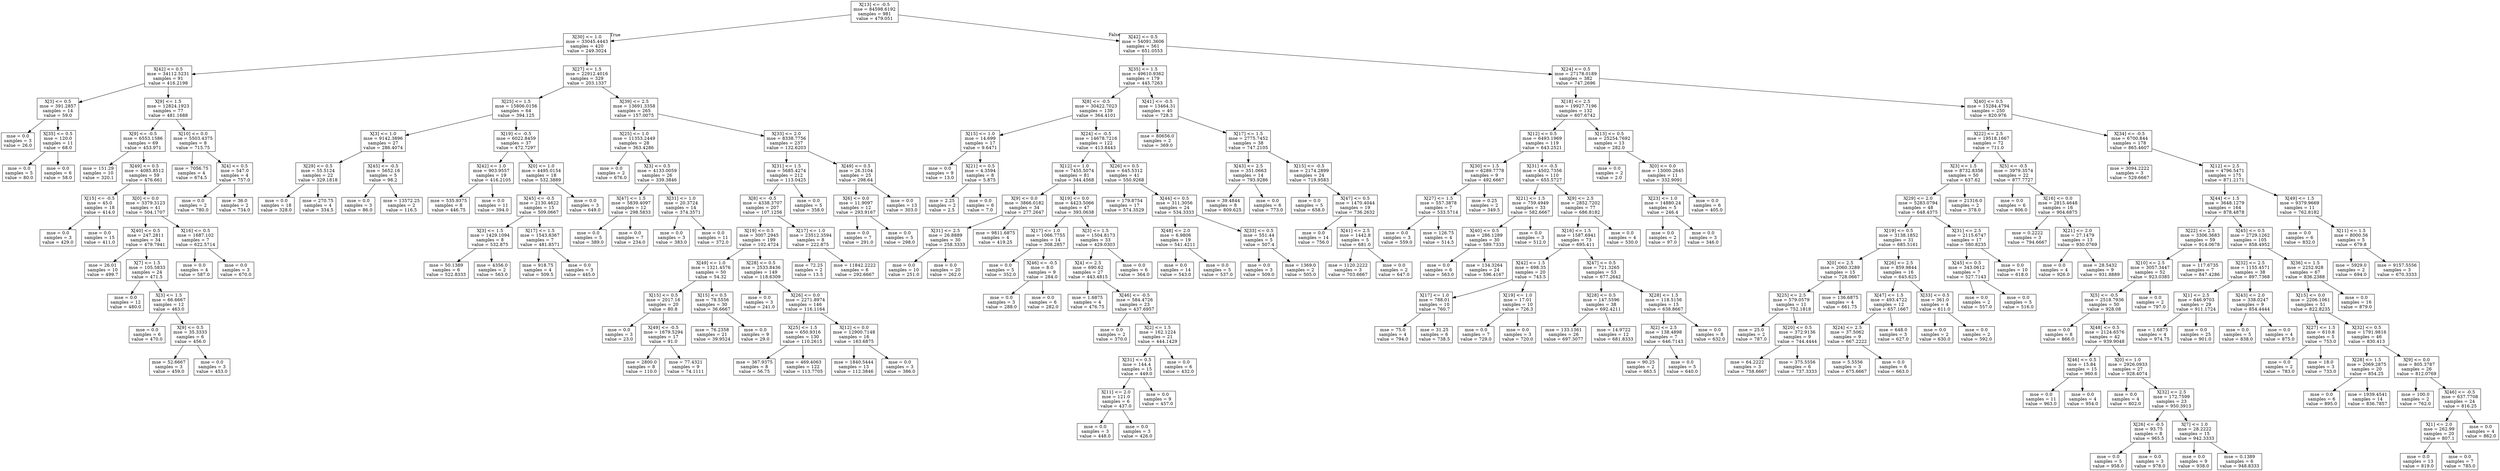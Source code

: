 digraph Tree {
node [shape=box] ;
0 [label="X[13] <= -0.5\nmse = 84598.6192\nsamples = 981\nvalue = 479.051"] ;
1 [label="X[30] <= 1.0\nmse = 33045.4443\nsamples = 420\nvalue = 249.3024"] ;
0 -> 1 [labeldistance=2.5, labelangle=45, headlabel="True"] ;
2 [label="X[42] <= 0.5\nmse = 34112.5231\nsamples = 91\nvalue = 416.2198"] ;
1 -> 2 ;
3 [label="X[3] <= 0.5\nmse = 391.2857\nsamples = 14\nvalue = 59.0"] ;
2 -> 3 ;
4 [label="mse = 0.0\nsamples = 3\nvalue = 26.0"] ;
3 -> 4 ;
5 [label="X[35] <= 0.5\nmse = 120.0\nsamples = 11\nvalue = 68.0"] ;
3 -> 5 ;
6 [label="mse = 0.0\nsamples = 5\nvalue = 80.0"] ;
5 -> 6 ;
7 [label="mse = 0.0\nsamples = 6\nvalue = 58.0"] ;
5 -> 7 ;
8 [label="X[9] <= 1.5\nmse = 12824.1923\nsamples = 77\nvalue = 481.1688"] ;
2 -> 8 ;
9 [label="X[9] <= -0.5\nmse = 6553.1586\nsamples = 69\nvalue = 453.971"] ;
8 -> 9 ;
10 [label="mse = 151.29\nsamples = 10\nvalue = 320.1"] ;
9 -> 10 ;
11 [label="X[49] <= 0.5\nmse = 4085.8512\nsamples = 59\nvalue = 476.661"] ;
9 -> 11 ;
12 [label="X[15] <= -0.5\nmse = 45.0\nsamples = 18\nvalue = 414.0"] ;
11 -> 12 ;
13 [label="mse = 0.0\nsamples = 3\nvalue = 429.0"] ;
12 -> 13 ;
14 [label="mse = 0.0\nsamples = 15\nvalue = 411.0"] ;
12 -> 14 ;
15 [label="X[0] <= 0.0\nmse = 3379.3123\nsamples = 41\nvalue = 504.1707"] ;
11 -> 15 ;
16 [label="X[40] <= 0.5\nmse = 247.2811\nsamples = 34\nvalue = 479.7941"] ;
15 -> 16 ;
17 [label="mse = 26.01\nsamples = 10\nvalue = 499.7"] ;
16 -> 17 ;
18 [label="X[7] <= 1.5\nmse = 105.5833\nsamples = 24\nvalue = 471.5"] ;
16 -> 18 ;
19 [label="mse = 0.0\nsamples = 12\nvalue = 480.0"] ;
18 -> 19 ;
20 [label="X[3] <= 1.5\nmse = 66.6667\nsamples = 12\nvalue = 463.0"] ;
18 -> 20 ;
21 [label="mse = 0.0\nsamples = 6\nvalue = 470.0"] ;
20 -> 21 ;
22 [label="X[9] <= 0.5\nmse = 35.3333\nsamples = 6\nvalue = 456.0"] ;
20 -> 22 ;
23 [label="mse = 52.6667\nsamples = 3\nvalue = 459.0"] ;
22 -> 23 ;
24 [label="mse = 0.0\nsamples = 3\nvalue = 453.0"] ;
22 -> 24 ;
25 [label="X[16] <= 0.5\nmse = 1687.102\nsamples = 7\nvalue = 622.5714"] ;
15 -> 25 ;
26 [label="mse = 0.0\nsamples = 4\nvalue = 587.0"] ;
25 -> 26 ;
27 [label="mse = 0.0\nsamples = 3\nvalue = 670.0"] ;
25 -> 27 ;
28 [label="X[10] <= 0.0\nmse = 5503.4375\nsamples = 8\nvalue = 715.75"] ;
8 -> 28 ;
29 [label="mse = 7056.75\nsamples = 4\nvalue = 674.5"] ;
28 -> 29 ;
30 [label="X[4] <= 0.5\nmse = 547.0\nsamples = 4\nvalue = 757.0"] ;
28 -> 30 ;
31 [label="mse = 0.0\nsamples = 2\nvalue = 780.0"] ;
30 -> 31 ;
32 [label="mse = 36.0\nsamples = 2\nvalue = 734.0"] ;
30 -> 32 ;
33 [label="X[27] <= 1.5\nmse = 22912.4016\nsamples = 329\nvalue = 203.1337"] ;
1 -> 33 ;
34 [label="X[25] <= 1.5\nmse = 15806.0156\nsamples = 64\nvalue = 394.125"] ;
33 -> 34 ;
35 [label="X[3] <= 1.0\nmse = 9142.3896\nsamples = 27\nvalue = 286.4074"] ;
34 -> 35 ;
36 [label="X[29] <= 0.5\nmse = 55.5124\nsamples = 22\nvalue = 329.1818"] ;
35 -> 36 ;
37 [label="mse = 0.0\nsamples = 18\nvalue = 328.0"] ;
36 -> 37 ;
38 [label="mse = 270.75\nsamples = 4\nvalue = 334.5"] ;
36 -> 38 ;
39 [label="X[45] <= -0.5\nmse = 5652.16\nsamples = 5\nvalue = 98.2"] ;
35 -> 39 ;
40 [label="mse = 0.0\nsamples = 3\nvalue = 86.0"] ;
39 -> 40 ;
41 [label="mse = 13572.25\nsamples = 2\nvalue = 116.5"] ;
39 -> 41 ;
42 [label="X[19] <= -0.5\nmse = 6022.8459\nsamples = 37\nvalue = 472.7297"] ;
34 -> 42 ;
43 [label="X[42] <= 1.0\nmse = 903.9557\nsamples = 19\nvalue = 416.2105"] ;
42 -> 43 ;
44 [label="mse = 535.9375\nsamples = 8\nvalue = 446.75"] ;
43 -> 44 ;
45 [label="mse = 0.0\nsamples = 11\nvalue = 394.0"] ;
43 -> 45 ;
46 [label="X[0] <= 1.0\nmse = 4495.0154\nsamples = 18\nvalue = 532.3889"] ;
42 -> 46 ;
47 [label="X[45] <= -0.5\nmse = 2130.4622\nsamples = 15\nvalue = 509.0667"] ;
46 -> 47 ;
48 [label="X[3] <= 1.5\nmse = 1429.1094\nsamples = 8\nvalue = 532.875"] ;
47 -> 48 ;
49 [label="mse = 50.1389\nsamples = 6\nvalue = 522.8333"] ;
48 -> 49 ;
50 [label="mse = 4356.0\nsamples = 2\nvalue = 563.0"] ;
48 -> 50 ;
51 [label="X[17] <= 1.5\nmse = 1543.8367\nsamples = 7\nvalue = 481.8571"] ;
47 -> 51 ;
52 [label="mse = 918.75\nsamples = 4\nvalue = 509.5"] ;
51 -> 52 ;
53 [label="mse = 0.0\nsamples = 3\nvalue = 445.0"] ;
51 -> 53 ;
54 [label="mse = 0.0\nsamples = 3\nvalue = 649.0"] ;
46 -> 54 ;
55 [label="X[39] <= 2.5\nmse = 13691.3358\nsamples = 265\nvalue = 157.0075"] ;
33 -> 55 ;
56 [label="X[25] <= 1.0\nmse = 11353.2449\nsamples = 28\nvalue = 363.4286"] ;
55 -> 56 ;
57 [label="mse = 0.0\nsamples = 2\nvalue = 676.0"] ;
56 -> 57 ;
58 [label="X[3] <= 0.5\nmse = 4133.0059\nsamples = 26\nvalue = 339.3846"] ;
56 -> 58 ;
59 [label="X[47] <= 1.5\nmse = 5839.4097\nsamples = 12\nvalue = 298.5833"] ;
58 -> 59 ;
60 [label="mse = 0.0\nsamples = 5\nvalue = 389.0"] ;
59 -> 60 ;
61 [label="mse = 0.0\nsamples = 7\nvalue = 234.0"] ;
59 -> 61 ;
62 [label="X[31] <= 1.0\nmse = 20.3724\nsamples = 14\nvalue = 374.3571"] ;
58 -> 62 ;
63 [label="mse = 0.0\nsamples = 3\nvalue = 383.0"] ;
62 -> 63 ;
64 [label="mse = 0.0\nsamples = 11\nvalue = 372.0"] ;
62 -> 64 ;
65 [label="X[33] <= 2.0\nmse = 8338.7756\nsamples = 237\nvalue = 132.6203"] ;
55 -> 65 ;
66 [label="X[31] <= 1.5\nmse = 5685.4274\nsamples = 212\nvalue = 113.0425"] ;
65 -> 66 ;
67 [label="X[8] <= -0.5\nmse = 4338.3707\nsamples = 207\nvalue = 107.1256"] ;
66 -> 67 ;
68 [label="X[19] <= 0.5\nmse = 3007.2945\nsamples = 199\nvalue = 102.4724"] ;
67 -> 68 ;
69 [label="X[49] <= 1.0\nmse = 1321.4576\nsamples = 50\nvalue = 54.32"] ;
68 -> 69 ;
70 [label="X[15] <= 0.5\nmse = 2017.16\nsamples = 20\nvalue = 80.8"] ;
69 -> 70 ;
71 [label="mse = 0.0\nsamples = 3\nvalue = 23.0"] ;
70 -> 71 ;
72 [label="X[49] <= -0.5\nmse = 1679.5294\nsamples = 17\nvalue = 91.0"] ;
70 -> 72 ;
73 [label="mse = 2800.0\nsamples = 8\nvalue = 110.0"] ;
72 -> 73 ;
74 [label="mse = 77.4321\nsamples = 9\nvalue = 74.1111"] ;
72 -> 74 ;
75 [label="X[15] <= 0.5\nmse = 78.5556\nsamples = 30\nvalue = 36.6667"] ;
69 -> 75 ;
76 [label="mse = 76.2358\nsamples = 21\nvalue = 39.9524"] ;
75 -> 76 ;
77 [label="mse = 0.0\nsamples = 9\nvalue = 29.0"] ;
75 -> 77 ;
78 [label="X[28] <= 0.5\nmse = 2533.8436\nsamples = 149\nvalue = 118.6309"] ;
68 -> 78 ;
79 [label="mse = 0.0\nsamples = 3\nvalue = 241.0"] ;
78 -> 79 ;
80 [label="X[26] <= 0.0\nmse = 2271.8974\nsamples = 146\nvalue = 116.1164"] ;
78 -> 80 ;
81 [label="X[25] <= 1.5\nmse = 650.9316\nsamples = 130\nvalue = 110.2615"] ;
80 -> 81 ;
82 [label="mse = 367.9375\nsamples = 8\nvalue = 56.75"] ;
81 -> 82 ;
83 [label="mse = 469.4063\nsamples = 122\nvalue = 113.7705"] ;
81 -> 83 ;
84 [label="X[12] <= 0.0\nmse = 12900.7148\nsamples = 16\nvalue = 163.6875"] ;
80 -> 84 ;
85 [label="mse = 1840.5444\nsamples = 13\nvalue = 112.3846"] ;
84 -> 85 ;
86 [label="mse = 0.0\nsamples = 3\nvalue = 386.0"] ;
84 -> 86 ;
87 [label="X[17] <= 1.0\nmse = 23512.3594\nsamples = 8\nvalue = 222.875"] ;
67 -> 87 ;
88 [label="mse = 72.25\nsamples = 2\nvalue = 13.5"] ;
87 -> 88 ;
89 [label="mse = 11842.2222\nsamples = 6\nvalue = 292.6667"] ;
87 -> 89 ;
90 [label="mse = 0.0\nsamples = 5\nvalue = 358.0"] ;
66 -> 90 ;
91 [label="X[49] <= 0.5\nmse = 26.3104\nsamples = 25\nvalue = 298.64"] ;
65 -> 91 ;
92 [label="X[6] <= 0.0\nmse = 11.9097\nsamples = 12\nvalue = 293.9167"] ;
91 -> 92 ;
93 [label="mse = 0.0\nsamples = 7\nvalue = 291.0"] ;
92 -> 93 ;
94 [label="mse = 0.0\nsamples = 5\nvalue = 298.0"] ;
92 -> 94 ;
95 [label="mse = 0.0\nsamples = 13\nvalue = 303.0"] ;
91 -> 95 ;
96 [label="X[42] <= 0.5\nmse = 54091.3606\nsamples = 561\nvalue = 651.0553"] ;
0 -> 96 [labeldistance=2.5, labelangle=-45, headlabel="False"] ;
97 [label="X[35] <= 1.5\nmse = 49610.9362\nsamples = 179\nvalue = 445.7263"] ;
96 -> 97 ;
98 [label="X[8] <= -0.5\nmse = 30422.7023\nsamples = 139\nvalue = 364.4101"] ;
97 -> 98 ;
99 [label="X[15] <= 1.0\nmse = 14.699\nsamples = 17\nvalue = 9.6471"] ;
98 -> 99 ;
100 [label="mse = 0.0\nsamples = 9\nvalue = 13.0"] ;
99 -> 100 ;
101 [label="X[21] <= 0.5\nmse = 4.3594\nsamples = 8\nvalue = 5.875"] ;
99 -> 101 ;
102 [label="mse = 2.25\nsamples = 2\nvalue = 2.5"] ;
101 -> 102 ;
103 [label="mse = 0.0\nsamples = 6\nvalue = 7.0"] ;
101 -> 103 ;
104 [label="X[24] <= -0.5\nmse = 14678.7216\nsamples = 122\nvalue = 413.8443"] ;
98 -> 104 ;
105 [label="X[12] <= 1.0\nmse = 7455.5074\nsamples = 81\nvalue = 344.4568"] ;
104 -> 105 ;
106 [label="X[9] <= 0.0\nmse = 3866.0182\nsamples = 34\nvalue = 277.2647"] ;
105 -> 106 ;
107 [label="X[31] <= 2.5\nmse = 26.8889\nsamples = 30\nvalue = 258.3333"] ;
106 -> 107 ;
108 [label="mse = 0.0\nsamples = 10\nvalue = 251.0"] ;
107 -> 108 ;
109 [label="mse = 0.0\nsamples = 20\nvalue = 262.0"] ;
107 -> 109 ;
110 [label="mse = 9811.6875\nsamples = 4\nvalue = 419.25"] ;
106 -> 110 ;
111 [label="X[19] <= 0.0\nmse = 4423.5066\nsamples = 47\nvalue = 393.0638"] ;
105 -> 111 ;
112 [label="X[17] <= 1.0\nmse = 1066.7755\nsamples = 14\nvalue = 308.2857"] ;
111 -> 112 ;
113 [label="mse = 0.0\nsamples = 5\nvalue = 352.0"] ;
112 -> 113 ;
114 [label="X[46] <= -0.5\nmse = 8.0\nsamples = 9\nvalue = 284.0"] ;
112 -> 114 ;
115 [label="mse = 0.0\nsamples = 3\nvalue = 288.0"] ;
114 -> 115 ;
116 [label="mse = 0.0\nsamples = 6\nvalue = 282.0"] ;
114 -> 116 ;
117 [label="X[3] <= 1.5\nmse = 1504.8173\nsamples = 33\nvalue = 429.0303"] ;
111 -> 117 ;
118 [label="X[4] <= 2.5\nmse = 690.62\nsamples = 27\nvalue = 443.4815"] ;
117 -> 118 ;
119 [label="mse = 1.6875\nsamples = 4\nvalue = 476.75"] ;
118 -> 119 ;
120 [label="X[46] <= -0.5\nmse = 584.4726\nsamples = 23\nvalue = 437.6957"] ;
118 -> 120 ;
121 [label="mse = 0.0\nsamples = 2\nvalue = 370.0"] ;
120 -> 121 ;
122 [label="X[2] <= 1.5\nmse = 162.1224\nsamples = 21\nvalue = 444.1429"] ;
120 -> 122 ;
123 [label="X[31] <= 0.5\nmse = 144.4\nsamples = 15\nvalue = 449.0"] ;
122 -> 123 ;
124 [label="X[11] <= 2.0\nmse = 121.0\nsamples = 6\nvalue = 437.0"] ;
123 -> 124 ;
125 [label="mse = 0.0\nsamples = 3\nvalue = 448.0"] ;
124 -> 125 ;
126 [label="mse = 0.0\nsamples = 3\nvalue = 426.0"] ;
124 -> 126 ;
127 [label="mse = 0.0\nsamples = 9\nvalue = 457.0"] ;
123 -> 127 ;
128 [label="mse = 0.0\nsamples = 6\nvalue = 432.0"] ;
122 -> 128 ;
129 [label="mse = 0.0\nsamples = 6\nvalue = 364.0"] ;
117 -> 129 ;
130 [label="X[26] <= 0.5\nmse = 645.5312\nsamples = 41\nvalue = 550.9268"] ;
104 -> 130 ;
131 [label="mse = 179.8754\nsamples = 17\nvalue = 574.3529"] ;
130 -> 131 ;
132 [label="X[44] <= 0.5\nmse = 311.3056\nsamples = 24\nvalue = 534.3333"] ;
130 -> 132 ;
133 [label="X[48] <= 2.0\nmse = 6.9806\nsamples = 19\nvalue = 541.4211"] ;
132 -> 133 ;
134 [label="mse = 0.0\nsamples = 14\nvalue = 543.0"] ;
133 -> 134 ;
135 [label="mse = 0.0\nsamples = 5\nvalue = 537.0"] ;
133 -> 135 ;
136 [label="X[33] <= 0.5\nmse = 551.44\nsamples = 5\nvalue = 507.4"] ;
132 -> 136 ;
137 [label="mse = 0.0\nsamples = 3\nvalue = 509.0"] ;
136 -> 137 ;
138 [label="mse = 1369.0\nsamples = 2\nvalue = 505.0"] ;
136 -> 138 ;
139 [label="X[41] <= -0.5\nmse = 13464.31\nsamples = 40\nvalue = 728.3"] ;
97 -> 139 ;
140 [label="mse = 80656.0\nsamples = 2\nvalue = 369.0"] ;
139 -> 140 ;
141 [label="X[17] <= 1.5\nmse = 2775.7452\nsamples = 38\nvalue = 747.2105"] ;
139 -> 141 ;
142 [label="X[43] <= 2.5\nmse = 351.0663\nsamples = 14\nvalue = 793.9286"] ;
141 -> 142 ;
143 [label="mse = 39.4844\nsamples = 8\nvalue = 809.625"] ;
142 -> 143 ;
144 [label="mse = 0.0\nsamples = 6\nvalue = 773.0"] ;
142 -> 144 ;
145 [label="X[15] <= -0.5\nmse = 2174.2899\nsamples = 24\nvalue = 719.9583"] ;
141 -> 145 ;
146 [label="mse = 0.0\nsamples = 5\nvalue = 658.0"] ;
145 -> 146 ;
147 [label="X[47] <= 0.5\nmse = 1470.4044\nsamples = 19\nvalue = 736.2632"] ;
145 -> 147 ;
148 [label="mse = 0.0\nsamples = 14\nvalue = 756.0"] ;
147 -> 148 ;
149 [label="X[41] <= 2.5\nmse = 1442.8\nsamples = 5\nvalue = 681.0"] ;
147 -> 149 ;
150 [label="mse = 1120.2222\nsamples = 3\nvalue = 703.6667"] ;
149 -> 150 ;
151 [label="mse = 0.0\nsamples = 2\nvalue = 647.0"] ;
149 -> 151 ;
152 [label="X[24] <= 0.5\nmse = 27178.0189\nsamples = 382\nvalue = 747.2696"] ;
96 -> 152 ;
153 [label="X[18] <= 2.5\nmse = 19927.7196\nsamples = 132\nvalue = 607.6742"] ;
152 -> 153 ;
154 [label="X[12] <= 0.5\nmse = 6493.1969\nsamples = 119\nvalue = 643.2521"] ;
153 -> 154 ;
155 [label="X[30] <= 1.5\nmse = 6289.7778\nsamples = 9\nvalue = 492.6667"] ;
154 -> 155 ;
156 [label="X[27] <= 1.5\nmse = 557.3878\nsamples = 7\nvalue = 533.5714"] ;
155 -> 156 ;
157 [label="mse = 0.0\nsamples = 3\nvalue = 559.0"] ;
156 -> 157 ;
158 [label="mse = 126.75\nsamples = 4\nvalue = 514.5"] ;
156 -> 158 ;
159 [label="mse = 0.25\nsamples = 2\nvalue = 349.5"] ;
155 -> 159 ;
160 [label="X[31] <= -0.5\nmse = 4502.7356\nsamples = 110\nvalue = 655.5727"] ;
154 -> 160 ;
161 [label="X[21] <= 1.5\nmse = 759.4949\nsamples = 33\nvalue = 582.6667"] ;
160 -> 161 ;
162 [label="X[40] <= 0.5\nmse = 286.1289\nsamples = 30\nvalue = 589.7333"] ;
161 -> 162 ;
163 [label="mse = 0.0\nsamples = 6\nvalue = 563.0"] ;
162 -> 163 ;
164 [label="mse = 134.3264\nsamples = 24\nvalue = 596.4167"] ;
162 -> 164 ;
165 [label="mse = 0.0\nsamples = 3\nvalue = 512.0"] ;
161 -> 165 ;
166 [label="X[9] <= 2.5\nmse = 2852.7202\nsamples = 77\nvalue = 686.8182"] ;
160 -> 166 ;
167 [label="X[16] <= 1.5\nmse = 1587.6941\nsamples = 73\nvalue = 695.411"] ;
166 -> 167 ;
168 [label="X[42] <= 1.5\nmse = 698.35\nsamples = 20\nvalue = 743.5"] ;
167 -> 168 ;
169 [label="X[17] <= 1.0\nmse = 788.01\nsamples = 10\nvalue = 760.7"] ;
168 -> 169 ;
170 [label="mse = 75.0\nsamples = 4\nvalue = 794.0"] ;
169 -> 170 ;
171 [label="mse = 31.25\nsamples = 6\nvalue = 738.5"] ;
169 -> 171 ;
172 [label="X[19] <= 1.0\nmse = 17.01\nsamples = 10\nvalue = 726.3"] ;
168 -> 172 ;
173 [label="mse = 0.0\nsamples = 7\nvalue = 729.0"] ;
172 -> 173 ;
174 [label="mse = 0.0\nsamples = 3\nvalue = 720.0"] ;
172 -> 174 ;
175 [label="X[47] <= 0.5\nmse = 721.3265\nsamples = 53\nvalue = 677.2642"] ;
167 -> 175 ;
176 [label="X[28] <= 0.5\nmse = 147.5596\nsamples = 38\nvalue = 692.4211"] ;
175 -> 176 ;
177 [label="mse = 133.1361\nsamples = 26\nvalue = 697.3077"] ;
176 -> 177 ;
178 [label="mse = 14.9722\nsamples = 12\nvalue = 681.8333"] ;
176 -> 178 ;
179 [label="X[28] <= 1.5\nmse = 118.5156\nsamples = 15\nvalue = 638.8667"] ;
175 -> 179 ;
180 [label="X[2] <= 2.5\nmse = 138.4898\nsamples = 7\nvalue = 646.7143"] ;
179 -> 180 ;
181 [label="mse = 90.25\nsamples = 2\nvalue = 663.5"] ;
180 -> 181 ;
182 [label="mse = 0.0\nsamples = 5\nvalue = 640.0"] ;
180 -> 182 ;
183 [label="mse = 0.0\nsamples = 8\nvalue = 632.0"] ;
179 -> 183 ;
184 [label="mse = 0.0\nsamples = 4\nvalue = 530.0"] ;
166 -> 184 ;
185 [label="X[13] <= 0.5\nmse = 25254.7692\nsamples = 13\nvalue = 282.0"] ;
153 -> 185 ;
186 [label="mse = 0.0\nsamples = 2\nvalue = 2.0"] ;
185 -> 186 ;
187 [label="X[0] <= 0.0\nmse = 13000.2645\nsamples = 11\nvalue = 332.9091"] ;
185 -> 187 ;
188 [label="X[23] <= 1.0\nmse = 14880.24\nsamples = 5\nvalue = 246.4"] ;
187 -> 188 ;
189 [label="mse = 0.0\nsamples = 2\nvalue = 97.0"] ;
188 -> 189 ;
190 [label="mse = 0.0\nsamples = 3\nvalue = 346.0"] ;
188 -> 190 ;
191 [label="mse = 0.0\nsamples = 6\nvalue = 405.0"] ;
187 -> 191 ;
192 [label="X[40] <= 0.5\nmse = 15284.4794\nsamples = 250\nvalue = 820.976"] ;
152 -> 192 ;
193 [label="X[22] <= 2.5\nmse = 19518.1667\nsamples = 72\nvalue = 711.0"] ;
192 -> 193 ;
194 [label="X[3] <= 1.5\nmse = 8732.8356\nsamples = 50\nvalue = 637.62"] ;
193 -> 194 ;
195 [label="X[29] <= 2.0\nmse = 5283.0794\nsamples = 48\nvalue = 648.4375"] ;
194 -> 195 ;
196 [label="X[19] <= 0.5\nmse = 3138.1852\nsamples = 31\nvalue = 685.5161"] ;
195 -> 196 ;
197 [label="X[0] <= 2.5\nmse = 2060.3289\nsamples = 15\nvalue = 728.0667"] ;
196 -> 197 ;
198 [label="X[25] <= 2.5\nmse = 579.0579\nsamples = 11\nvalue = 752.1818"] ;
197 -> 198 ;
199 [label="mse = 25.0\nsamples = 2\nvalue = 787.0"] ;
198 -> 199 ;
200 [label="X[20] <= 0.5\nmse = 372.9136\nsamples = 9\nvalue = 744.4444"] ;
198 -> 200 ;
201 [label="mse = 64.2222\nsamples = 3\nvalue = 758.6667"] ;
200 -> 201 ;
202 [label="mse = 375.5556\nsamples = 6\nvalue = 737.3333"] ;
200 -> 202 ;
203 [label="mse = 136.6875\nsamples = 4\nvalue = 661.75"] ;
197 -> 203 ;
204 [label="X[26] <= 2.5\nmse = 859.9844\nsamples = 16\nvalue = 645.625"] ;
196 -> 204 ;
205 [label="X[47] <= 1.5\nmse = 493.4722\nsamples = 12\nvalue = 657.1667"] ;
204 -> 205 ;
206 [label="X[24] <= 2.5\nmse = 37.5062\nsamples = 9\nvalue = 667.2222"] ;
205 -> 206 ;
207 [label="mse = 5.5556\nsamples = 3\nvalue = 675.6667"] ;
206 -> 207 ;
208 [label="mse = 0.0\nsamples = 6\nvalue = 663.0"] ;
206 -> 208 ;
209 [label="mse = 648.0\nsamples = 3\nvalue = 627.0"] ;
205 -> 209 ;
210 [label="X[33] <= 0.5\nmse = 361.0\nsamples = 4\nvalue = 611.0"] ;
204 -> 210 ;
211 [label="mse = 0.0\nsamples = 2\nvalue = 630.0"] ;
210 -> 211 ;
212 [label="mse = 0.0\nsamples = 2\nvalue = 592.0"] ;
210 -> 212 ;
213 [label="X[31] <= 2.5\nmse = 2115.6747\nsamples = 17\nvalue = 580.8235"] ;
195 -> 213 ;
214 [label="X[45] <= 0.5\nmse = 343.0612\nsamples = 7\nvalue = 527.7143"] ;
213 -> 214 ;
215 [label="mse = 0.0\nsamples = 2\nvalue = 557.0"] ;
214 -> 215 ;
216 [label="mse = 0.0\nsamples = 5\nvalue = 516.0"] ;
214 -> 216 ;
217 [label="mse = 0.0\nsamples = 10\nvalue = 618.0"] ;
213 -> 217 ;
218 [label="mse = 21316.0\nsamples = 2\nvalue = 378.0"] ;
194 -> 218 ;
219 [label="X[5] <= -0.5\nmse = 3979.3574\nsamples = 22\nvalue = 877.7727"] ;
193 -> 219 ;
220 [label="mse = 0.0\nsamples = 6\nvalue = 806.0"] ;
219 -> 220 ;
221 [label="X[16] <= 0.0\nmse = 2815.4648\nsamples = 16\nvalue = 904.6875"] ;
219 -> 221 ;
222 [label="mse = 0.2222\nsamples = 3\nvalue = 794.6667"] ;
221 -> 222 ;
223 [label="X[21] <= 2.0\nmse = 27.1479\nsamples = 13\nvalue = 930.0769"] ;
221 -> 223 ;
224 [label="mse = 0.0\nsamples = 4\nvalue = 926.0"] ;
223 -> 224 ;
225 [label="mse = 28.5432\nsamples = 9\nvalue = 931.8889"] ;
223 -> 225 ;
226 [label="X[34] <= -0.5\nmse = 6700.844\nsamples = 178\nvalue = 865.4607"] ;
192 -> 226 ;
227 [label="mse = 3094.2222\nsamples = 3\nvalue = 529.6667"] ;
226 -> 227 ;
228 [label="X[12] <= 2.5\nmse = 4796.5471\nsamples = 175\nvalue = 871.2171"] ;
226 -> 228 ;
229 [label="X[44] <= 1.5\nmse = 3648.1279\nsamples = 164\nvalue = 878.4878"] ;
228 -> 229 ;
230 [label="X[22] <= 2.5\nmse = 3306.3683\nsamples = 59\nvalue = 914.0678"] ;
229 -> 230 ;
231 [label="X[10] <= 2.5\nmse = 3057.3447\nsamples = 52\nvalue = 923.0385"] ;
230 -> 231 ;
232 [label="X[5] <= -0.5\nmse = 2518.7936\nsamples = 50\nvalue = 928.08"] ;
231 -> 232 ;
233 [label="mse = 0.0\nsamples = 8\nvalue = 866.0"] ;
232 -> 233 ;
234 [label="X[48] <= 0.5\nmse = 2124.6576\nsamples = 42\nvalue = 939.9048"] ;
232 -> 234 ;
235 [label="X[46] <= 0.5\nmse = 15.84\nsamples = 15\nvalue = 960.6"] ;
234 -> 235 ;
236 [label="mse = 0.0\nsamples = 11\nvalue = 963.0"] ;
235 -> 236 ;
237 [label="mse = 0.0\nsamples = 4\nvalue = 954.0"] ;
235 -> 237 ;
238 [label="X[0] <= 1.0\nmse = 2926.0933\nsamples = 27\nvalue = 928.4074"] ;
234 -> 238 ;
239 [label="mse = 0.0\nsamples = 4\nvalue = 802.0"] ;
238 -> 239 ;
240 [label="X[32] <= 2.5\nmse = 172.7599\nsamples = 23\nvalue = 950.3913"] ;
238 -> 240 ;
241 [label="X[26] <= -0.5\nmse = 93.75\nsamples = 8\nvalue = 965.5"] ;
240 -> 241 ;
242 [label="mse = 0.0\nsamples = 5\nvalue = 958.0"] ;
241 -> 242 ;
243 [label="mse = 0.0\nsamples = 3\nvalue = 978.0"] ;
241 -> 243 ;
244 [label="X[7] <= 1.0\nmse = 28.2222\nsamples = 15\nvalue = 942.3333"] ;
240 -> 244 ;
245 [label="mse = 0.0\nsamples = 9\nvalue = 938.0"] ;
244 -> 245 ;
246 [label="mse = 0.1389\nsamples = 6\nvalue = 948.8333"] ;
244 -> 246 ;
247 [label="mse = 0.0\nsamples = 2\nvalue = 797.0"] ;
231 -> 247 ;
248 [label="mse = 117.6735\nsamples = 7\nvalue = 847.4286"] ;
230 -> 248 ;
249 [label="X[45] <= 0.5\nmse = 2729.1262\nsamples = 105\nvalue = 858.4952"] ;
229 -> 249 ;
250 [label="X[32] <= 2.5\nmse = 1155.4571\nsamples = 38\nvalue = 897.7368"] ;
249 -> 250 ;
251 [label="X[1] <= 2.5\nmse = 646.9703\nsamples = 29\nvalue = 911.1724"] ;
250 -> 251 ;
252 [label="mse = 1.6875\nsamples = 4\nvalue = 974.75"] ;
251 -> 252 ;
253 [label="mse = 0.0\nsamples = 25\nvalue = 901.0"] ;
251 -> 253 ;
254 [label="X[43] <= 2.0\nmse = 338.0247\nsamples = 9\nvalue = 854.4444"] ;
250 -> 254 ;
255 [label="mse = 0.0\nsamples = 5\nvalue = 838.0"] ;
254 -> 255 ;
256 [label="mse = 0.0\nsamples = 4\nvalue = 875.0"] ;
254 -> 256 ;
257 [label="X[36] <= 1.5\nmse = 2252.928\nsamples = 67\nvalue = 836.2388"] ;
249 -> 257 ;
258 [label="X[15] <= 0.0\nmse = 2206.1061\nsamples = 51\nvalue = 822.8235"] ;
257 -> 258 ;
259 [label="X[27] <= 1.5\nmse = 610.8\nsamples = 5\nvalue = 753.0"] ;
258 -> 259 ;
260 [label="mse = 0.0\nsamples = 2\nvalue = 783.0"] ;
259 -> 260 ;
261 [label="mse = 18.0\nsamples = 3\nvalue = 733.0"] ;
259 -> 261 ;
262 [label="X[32] <= 0.5\nmse = 1791.9816\nsamples = 46\nvalue = 830.413"] ;
258 -> 262 ;
263 [label="X[28] <= 1.5\nmse = 2069.2875\nsamples = 20\nvalue = 854.25"] ;
262 -> 263 ;
264 [label="mse = 0.0\nsamples = 6\nvalue = 895.0"] ;
263 -> 264 ;
265 [label="mse = 1939.4541\nsamples = 14\nvalue = 836.7857"] ;
263 -> 265 ;
266 [label="X[9] <= 0.0\nmse = 805.3787\nsamples = 26\nvalue = 812.0769"] ;
262 -> 266 ;
267 [label="mse = 100.0\nsamples = 2\nvalue = 762.0"] ;
266 -> 267 ;
268 [label="X[46] <= -0.5\nmse = 637.7708\nsamples = 24\nvalue = 816.25"] ;
266 -> 268 ;
269 [label="X[1] <= 2.0\nmse = 262.99\nsamples = 20\nvalue = 807.1"] ;
268 -> 269 ;
270 [label="mse = 0.0\nsamples = 13\nvalue = 819.0"] ;
269 -> 270 ;
271 [label="mse = 0.0\nsamples = 7\nvalue = 785.0"] ;
269 -> 271 ;
272 [label="mse = 0.0\nsamples = 4\nvalue = 862.0"] ;
268 -> 272 ;
273 [label="mse = 0.0\nsamples = 16\nvalue = 879.0"] ;
257 -> 273 ;
274 [label="X[49] <= 1.5\nmse = 9379.9669\nsamples = 11\nvalue = 762.8182"] ;
228 -> 274 ;
275 [label="mse = 0.0\nsamples = 6\nvalue = 832.0"] ;
274 -> 275 ;
276 [label="X[11] <= 1.5\nmse = 8000.56\nsamples = 5\nvalue = 679.8"] ;
274 -> 276 ;
277 [label="mse = 5929.0\nsamples = 2\nvalue = 694.0"] ;
276 -> 277 ;
278 [label="mse = 9157.5556\nsamples = 3\nvalue = 670.3333"] ;
276 -> 278 ;
}